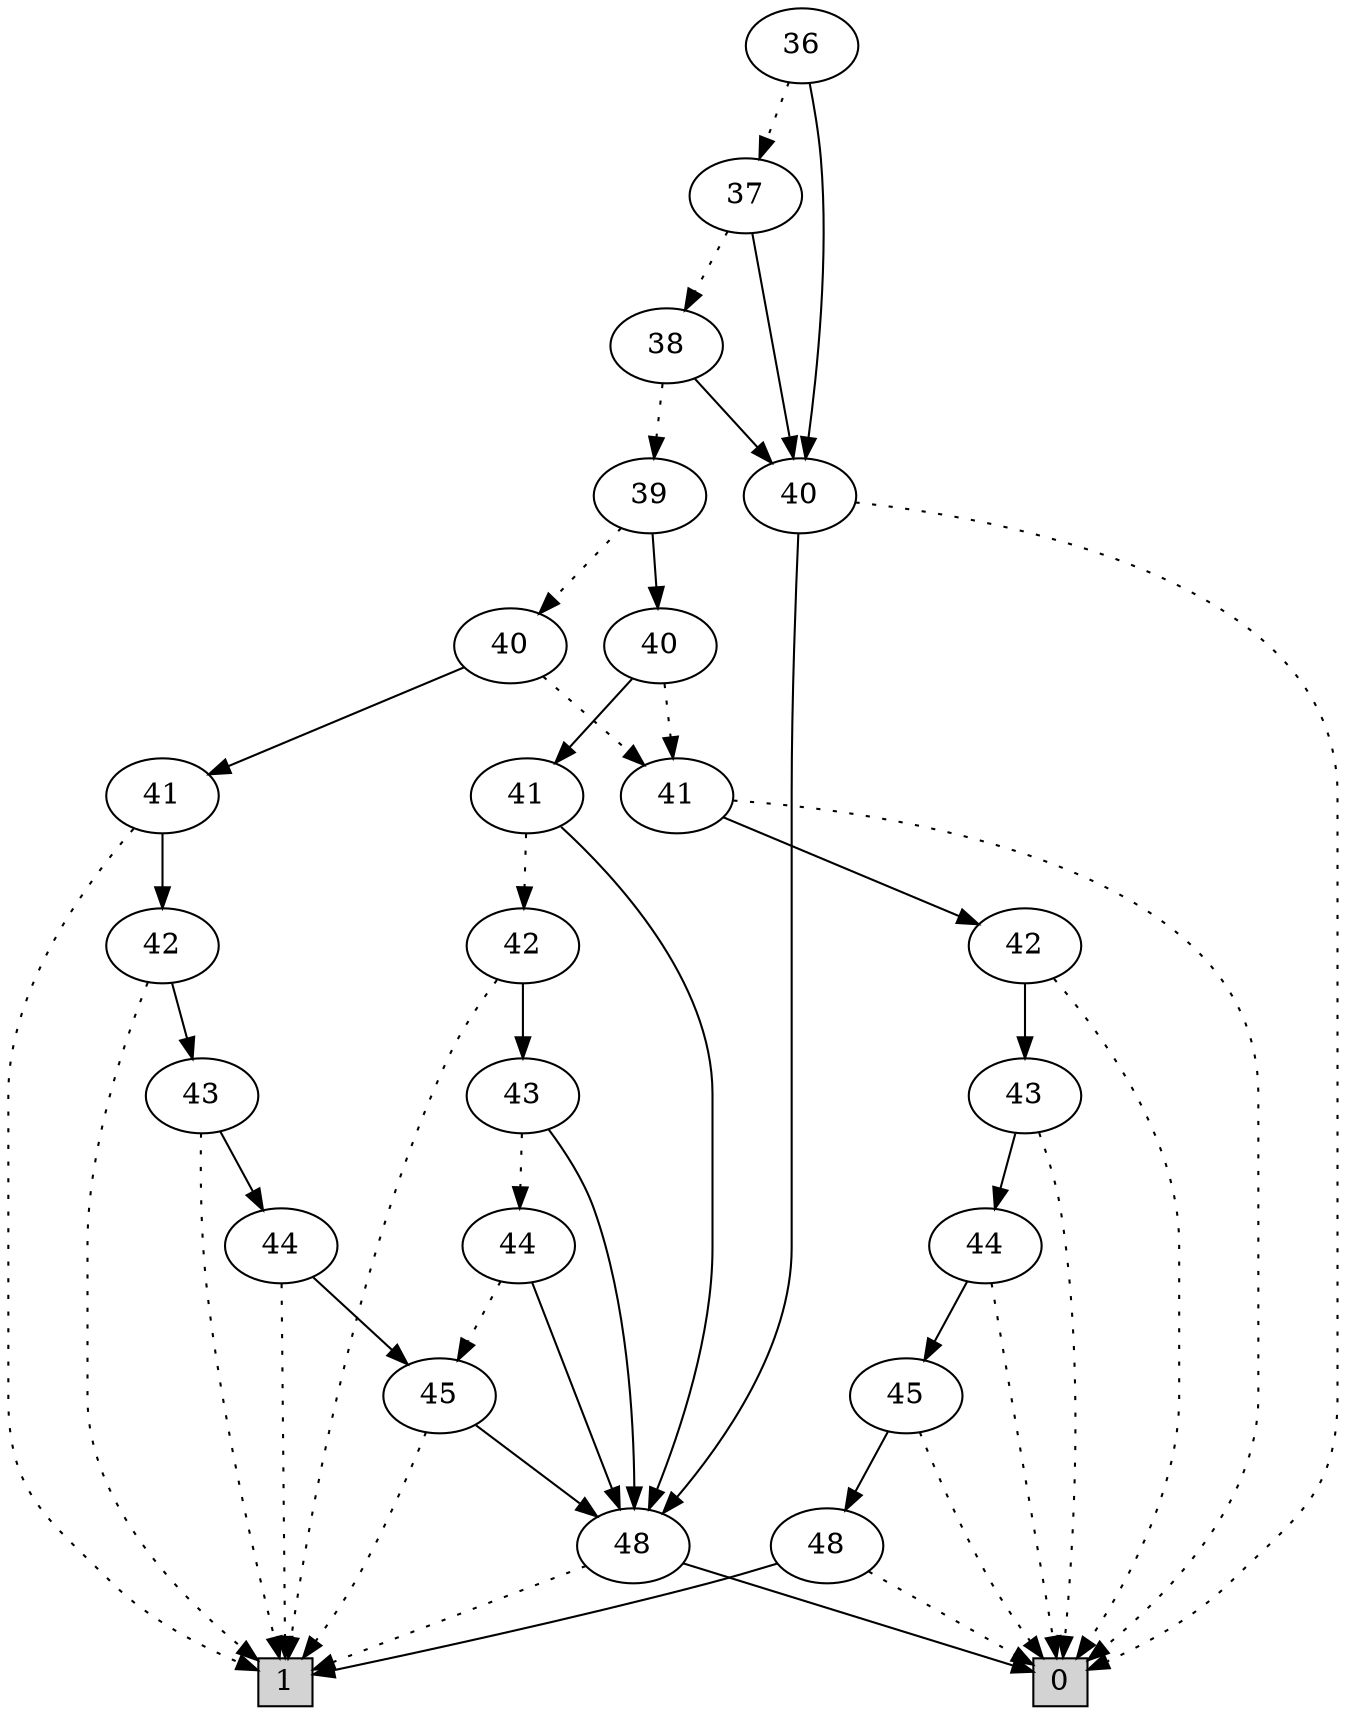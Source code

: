 digraph G {
0 [shape=box, label="0", style=filled, shape=box, height=0.3, width=0.3];
1 [shape=box, label="1", style=filled, shape=box, height=0.3, width=0.3];
621 [label="36"];
621 -> 620 [style=dotted];
621 -> 582 [style=filled];
620 [label="37"];
620 -> 619 [style=dotted];
620 -> 582 [style=filled];
619 [label="38"];
619 -> 618 [style=dotted];
619 -> 582 [style=filled];
618 [label="39"];
618 -> 616 [style=dotted];
618 -> 617 [style=filled];
616 [label="40"];
616 -> 553 [style=dotted];
616 -> 562 [style=filled];
553 [label="41"];
553 -> 0 [style=dotted];
553 -> 552 [style=filled];
552 [label="42"];
552 -> 0 [style=dotted];
552 -> 551 [style=filled];
551 [label="43"];
551 -> 0 [style=dotted];
551 -> 550 [style=filled];
550 [label="44"];
550 -> 0 [style=dotted];
550 -> 381 [style=filled];
381 [label="45"];
381 -> 0 [style=dotted];
381 -> 98 [style=filled];
98 [label="48"];
98 -> 0 [style=dotted];
98 -> 1 [style=filled];
562 [label="41"];
562 -> 1 [style=dotted];
562 -> 561 [style=filled];
561 [label="42"];
561 -> 1 [style=dotted];
561 -> 560 [style=filled];
560 [label="43"];
560 -> 1 [style=dotted];
560 -> 559 [style=filled];
559 [label="44"];
559 -> 1 [style=dotted];
559 -> 391 [style=filled];
391 [label="45"];
391 -> 1 [style=dotted];
391 -> 99 [style=filled];
99 [label="48"];
99 -> 1 [style=dotted];
99 -> 0 [style=filled];
617 [label="40"];
617 -> 553 [style=dotted];
617 -> 395 [style=filled];
395 [label="41"];
395 -> 394 [style=dotted];
395 -> 99 [style=filled];
394 [label="42"];
394 -> 1 [style=dotted];
394 -> 393 [style=filled];
393 [label="43"];
393 -> 392 [style=dotted];
393 -> 99 [style=filled];
392 [label="44"];
392 -> 391 [style=dotted];
392 -> 99 [style=filled];
582 [label="40"];
582 -> 0 [style=dotted];
582 -> 99 [style=filled];
}
